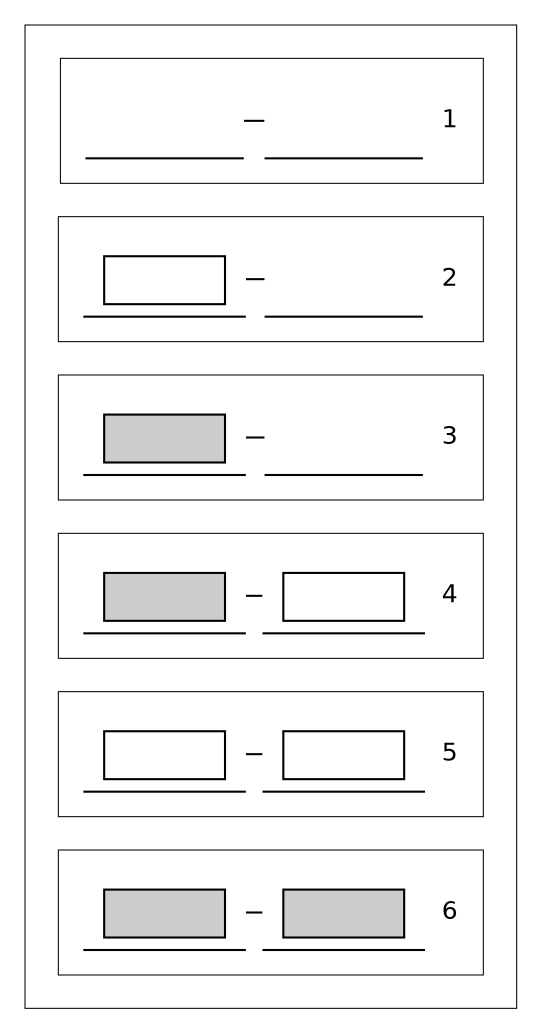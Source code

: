 digraph g {
  fontname=Helvetica;
  compound=true;
  graph [

    rankdir=LR
    splines=false overlap=false 
    ranksep=0.0 nodesep=0.5
  ]


  node[style=filled shape=underline penwidth=1 fillcolor="white" fontname = "Courier New"];

  node [label =<
    <table border="0" cellborder="0" cellpadding="3" bgcolor="white">
    <tr>
      <td align="center" bgcolor="white"><font color="white">123456</font></td>
    </tr>
    </table>> ];

  NF1 NF2 NF3 NF4;
  
  node [label =<
    <table border="0" cellborder="1" cellpadding="3" bgcolor="white">
    <tr>
      <td align="center" bgcolor="gray80"><font color="gray80">123456</font></td>
    </tr>
    </table>> ];

  NL1 NL2 NL3 NL4;

  node [label =<
    <table border="0" cellborder="1" cellpadding="3" bgcolor="white">
    <tr>
      <td align="center" bgcolor="white"><font color="white">123456</font></td>
    </tr>
    </table>> ]

  NE1 NE2 NE3 NE4;

  node [shape=plain fontsize=12 fontname=Helvetica label="." style=filled width=1.0 height=0]
  END_FF [label="1"]
  END_EF [label="2"]

  END_LF [label="3"]

  END_LE [label="4"]
  END_EE [label="5"]

  END_LL [label="6"] 
  
  subgraph cluster_vehicle_states 
  {
    graph [margin=16 peripheries=1 penwidth=0.5]
    {
    graph [label="" margin=12 peripheries=1 penwidth=0.5]
  
  
   subgraph cluster_ff {
    {
    NF1 -> NF2 [style=solid arrowhead=none]
    NF2 -> END_FF [style=invis]
    }
  }

  subgraph cluster_ef { 
    {
    NE4 -> NF4 [style=solid arrowhead=none]
    NF4 -> END_EF [style=invis]
  }
  }

  subgraph cluster_lf { 
    {
    NL4 -> NF3 [style=solid arrowhead=none]
    NF3 -> END_LF [style=invis]
    }
  }


  subgraph cluster_le { 
    {
    NL3 -> NE3 [style=solid arrowhead=none]
    NE3 -> END_LE [style=invis]
    }
  }

    subgraph cluster_ee { 
    {
    NE1 -> NE2 [style=solid arrowhead=none]
    NE2 -> END_EE [style=invis]
    }
  }

    subgraph cluster_ll {
    {
    NL1 -> NL2 [style=solid arrowhead=none]
    NL2 -> END_LL [style=invis]
    }
  }

  }

  }
  
}